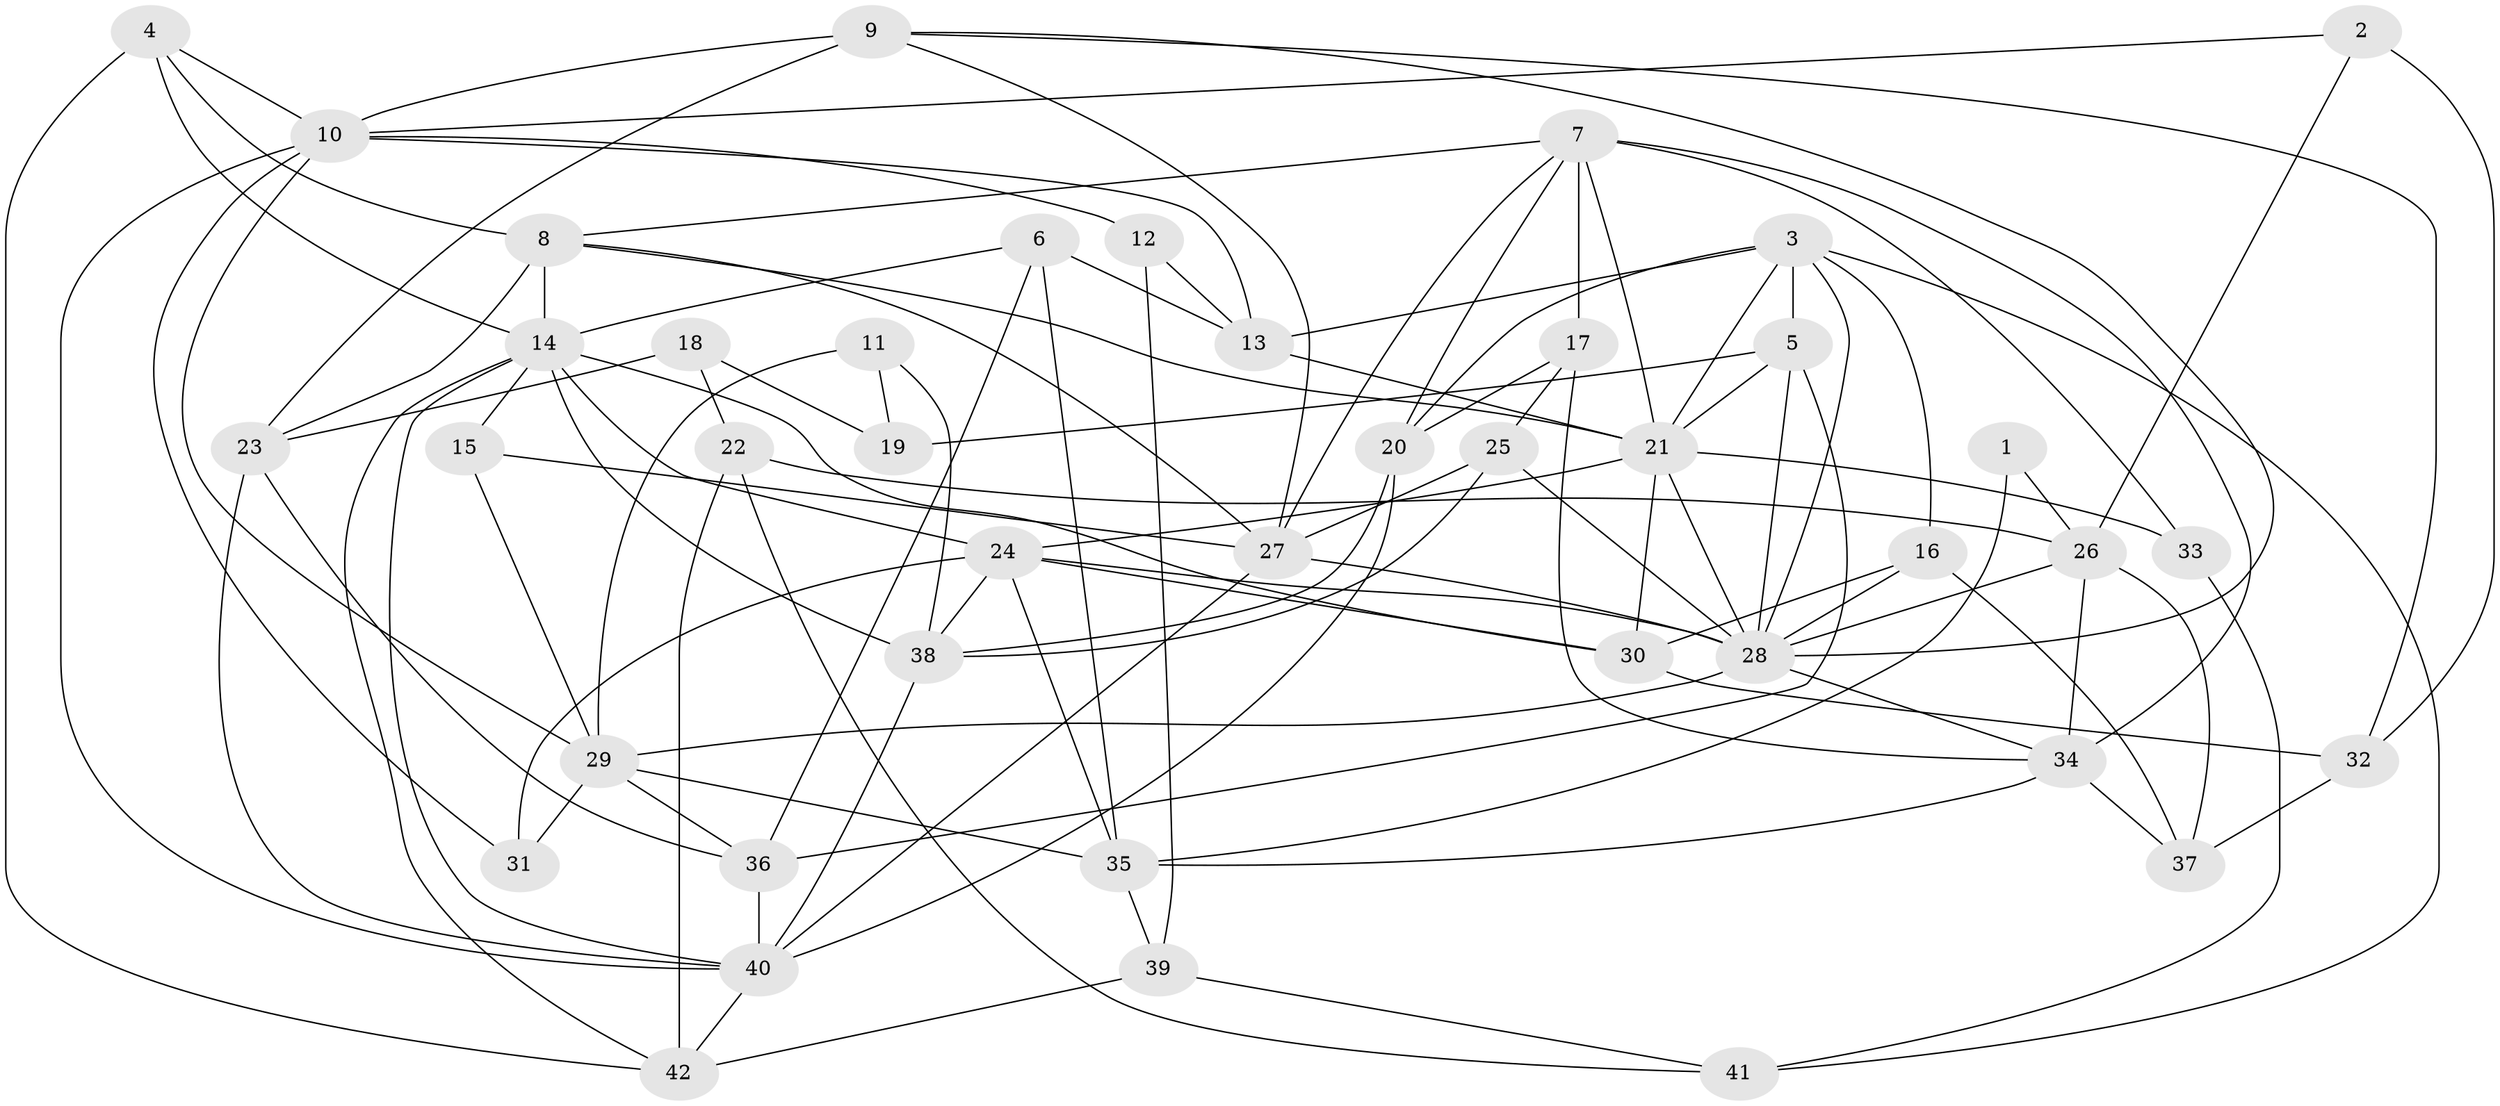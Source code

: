 // original degree distribution, {4: 0.30952380952380953, 5: 0.13095238095238096, 2: 0.11904761904761904, 6: 0.11904761904761904, 3: 0.27380952380952384, 7: 0.047619047619047616}
// Generated by graph-tools (version 1.1) at 2025/02/03/09/25 03:02:12]
// undirected, 42 vertices, 108 edges
graph export_dot {
graph [start="1"]
  node [color=gray90,style=filled];
  1;
  2;
  3;
  4;
  5;
  6;
  7;
  8;
  9;
  10;
  11;
  12;
  13;
  14;
  15;
  16;
  17;
  18;
  19;
  20;
  21;
  22;
  23;
  24;
  25;
  26;
  27;
  28;
  29;
  30;
  31;
  32;
  33;
  34;
  35;
  36;
  37;
  38;
  39;
  40;
  41;
  42;
  1 -- 26 [weight=1.0];
  1 -- 35 [weight=1.0];
  2 -- 10 [weight=1.0];
  2 -- 26 [weight=1.0];
  2 -- 32 [weight=1.0];
  3 -- 5 [weight=1.0];
  3 -- 13 [weight=1.0];
  3 -- 16 [weight=1.0];
  3 -- 20 [weight=1.0];
  3 -- 21 [weight=1.0];
  3 -- 28 [weight=1.0];
  3 -- 41 [weight=1.0];
  4 -- 8 [weight=1.0];
  4 -- 10 [weight=1.0];
  4 -- 14 [weight=1.0];
  4 -- 42 [weight=1.0];
  5 -- 19 [weight=2.0];
  5 -- 21 [weight=1.0];
  5 -- 28 [weight=1.0];
  5 -- 36 [weight=1.0];
  6 -- 13 [weight=1.0];
  6 -- 14 [weight=1.0];
  6 -- 35 [weight=2.0];
  6 -- 36 [weight=1.0];
  7 -- 8 [weight=1.0];
  7 -- 17 [weight=2.0];
  7 -- 20 [weight=1.0];
  7 -- 21 [weight=1.0];
  7 -- 27 [weight=1.0];
  7 -- 33 [weight=2.0];
  7 -- 34 [weight=1.0];
  8 -- 14 [weight=1.0];
  8 -- 21 [weight=1.0];
  8 -- 23 [weight=2.0];
  8 -- 27 [weight=1.0];
  9 -- 10 [weight=2.0];
  9 -- 23 [weight=2.0];
  9 -- 27 [weight=1.0];
  9 -- 28 [weight=1.0];
  9 -- 32 [weight=2.0];
  10 -- 12 [weight=1.0];
  10 -- 13 [weight=1.0];
  10 -- 29 [weight=1.0];
  10 -- 31 [weight=1.0];
  10 -- 40 [weight=1.0];
  11 -- 19 [weight=1.0];
  11 -- 29 [weight=1.0];
  11 -- 38 [weight=1.0];
  12 -- 13 [weight=1.0];
  12 -- 39 [weight=1.0];
  13 -- 21 [weight=1.0];
  14 -- 15 [weight=1.0];
  14 -- 24 [weight=1.0];
  14 -- 30 [weight=1.0];
  14 -- 38 [weight=1.0];
  14 -- 40 [weight=1.0];
  14 -- 42 [weight=1.0];
  15 -- 27 [weight=1.0];
  15 -- 29 [weight=1.0];
  16 -- 28 [weight=2.0];
  16 -- 30 [weight=1.0];
  16 -- 37 [weight=1.0];
  17 -- 20 [weight=1.0];
  17 -- 25 [weight=1.0];
  17 -- 34 [weight=2.0];
  18 -- 19 [weight=2.0];
  18 -- 22 [weight=1.0];
  18 -- 23 [weight=3.0];
  20 -- 38 [weight=1.0];
  20 -- 40 [weight=1.0];
  21 -- 24 [weight=1.0];
  21 -- 28 [weight=1.0];
  21 -- 30 [weight=1.0];
  21 -- 33 [weight=1.0];
  22 -- 26 [weight=1.0];
  22 -- 41 [weight=1.0];
  22 -- 42 [weight=2.0];
  23 -- 36 [weight=2.0];
  23 -- 40 [weight=1.0];
  24 -- 28 [weight=1.0];
  24 -- 30 [weight=1.0];
  24 -- 31 [weight=2.0];
  24 -- 35 [weight=1.0];
  24 -- 38 [weight=1.0];
  25 -- 27 [weight=1.0];
  25 -- 28 [weight=1.0];
  25 -- 38 [weight=1.0];
  26 -- 28 [weight=1.0];
  26 -- 34 [weight=1.0];
  26 -- 37 [weight=1.0];
  27 -- 28 [weight=1.0];
  27 -- 40 [weight=1.0];
  28 -- 29 [weight=1.0];
  28 -- 34 [weight=1.0];
  29 -- 31 [weight=1.0];
  29 -- 35 [weight=1.0];
  29 -- 36 [weight=1.0];
  30 -- 32 [weight=2.0];
  32 -- 37 [weight=1.0];
  33 -- 41 [weight=1.0];
  34 -- 35 [weight=1.0];
  34 -- 37 [weight=1.0];
  35 -- 39 [weight=1.0];
  36 -- 40 [weight=1.0];
  38 -- 40 [weight=1.0];
  39 -- 41 [weight=1.0];
  39 -- 42 [weight=1.0];
  40 -- 42 [weight=1.0];
}
